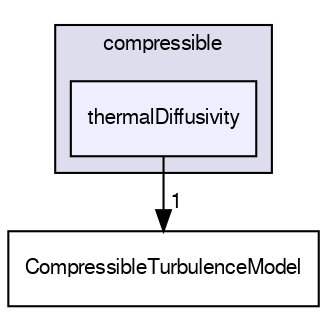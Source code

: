 digraph "src/TurbulenceModels/compressible/thermalDiffusivity" {
  bgcolor=transparent;
  compound=true
  node [ fontsize="10", fontname="FreeSans"];
  edge [ labelfontsize="10", labelfontname="FreeSans"];
  subgraph clusterdir_7904bc8e3270082a35070ba525b2d08a {
    graph [ bgcolor="#ddddee", pencolor="black", label="compressible" fontname="FreeSans", fontsize="10", URL="dir_7904bc8e3270082a35070ba525b2d08a.html"]
  dir_b94fb94c7eb7939710693bfda44d632b [shape=box, label="thermalDiffusivity", style="filled", fillcolor="#eeeeff", pencolor="black", URL="dir_b94fb94c7eb7939710693bfda44d632b.html"];
  }
  dir_886aa8b6b628196a61d7d959f449a24d [shape=box label="CompressibleTurbulenceModel" URL="dir_886aa8b6b628196a61d7d959f449a24d.html"];
  dir_b94fb94c7eb7939710693bfda44d632b->dir_886aa8b6b628196a61d7d959f449a24d [headlabel="1", labeldistance=1.5 headhref="dir_002800_002795.html"];
}
